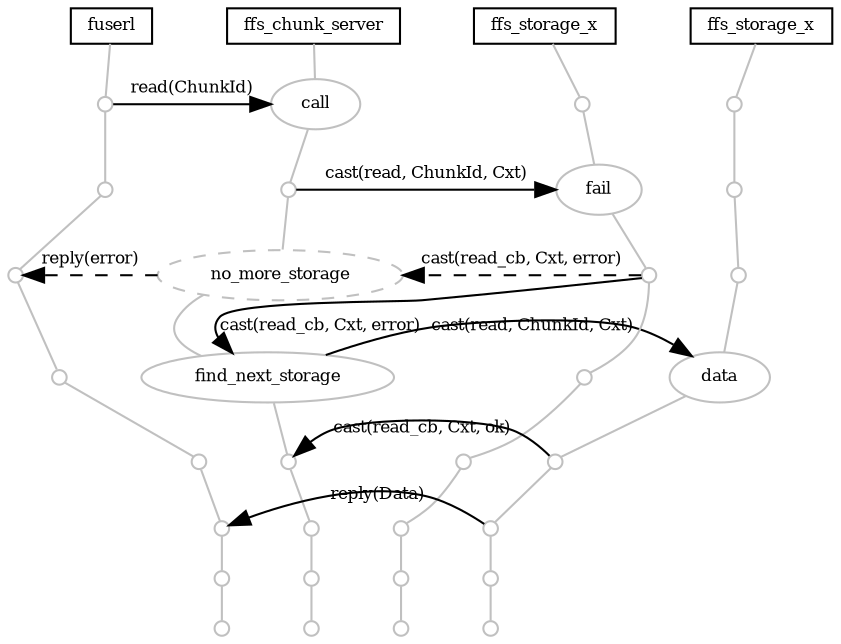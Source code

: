 digraph G{
    ranksep=.1;
    size="7.5,7.5";
    node [fontsize=8, style=point, width=.1, height=.1, color=grey, label=""];
    edge [arrowhead=none, style=filled, color=grey];
    
    p1_0->p1_1;p1_1->p1_2;p1_2->p1_3;p1_3->p1_4;p1_4->p1_5;p1_5->p1_6;p1_6->p1_7;p1_7->p1_8;
    p2_0->p2_1;p2_1->p2_2;p2_2->p2_3;p2_3->p2_4;p2_5->p2_6;p2_4->p2_5;p2_6->p2_7;p2_7->p2_8;
    p3_0->p3_1;p3_1->p3_2;p3_2->p3_3;p3_3->p3_4;p3_4->p3_5;p3_5->p3_6;p3_6->p3_7;p3_7->p3_8;
    p4_0->p4_1;p4_1->p4_2;p4_2->p4_3;p4_3->p4_4;p4_4->p4_5;p4_5->p4_6;p4_6->p4_7;p4_7->p4_8;
    
    p1_0 -> p2_0 -> p3_0 -> p4_0 [style=invis]
    {rank = same; edge[style=invis] p1_0 -> p2_0 -> p3_0 -> p4_0}
    {rank = same; edge[style=invis] p1_1 -> p2_1 -> p3_1 -> p4_1}
    {rank = same; edge[style=invis] p1_2 -> p2_2 -> p3_2 -> p4_2}
    {rank = same; edge[style=invis] p1_3 -> p2_3 -> p3_3 -> p4_3}
    {rank = same; edge[style=invis] p1_4 -> p2_4 -> p3_4 -> p4_4}
    {rank = same; edge[style=invis] p1_5 -> p2_5 -> p3_5 -> p4_5}
    {rank = same; edge[style=invis] p1_6 -> p2_6 -> p3_6 -> p4_6}
    {rank = same; edge[style=invis] p1_7 -> p2_7 -> p3_7 -> p4_7}
    {rank = same; edge[style=invis] p1_8 -> p2_8 -> p3_8 -> p4_8}
    
    edge [style=filled, fontsize=8, weight=0, arrowtail=none,
          arrowhead=normal, color=black];

    // Node names   
    p1_0 [color=black, shape=box, label="fuserl"];
    p2_0 [color=black, shape=box, label="ffs_chunk_server"];
    p3_0 [color=black, shape=box, label="ffs_storage_x"];
    p4_0 [color=black, shape=box, label="ffs_storage_x"];

    // Transitions
    p1_1 -> p2_1 [label="read(ChunkId)"]
    p2_1 [label="call"]
    p2_2 -> p3_2 [label="cast(read, ChunkId, Cxt)"]
    p3_2 [label="fail"]
    p3_3 -> p2_4 [label="cast(read_cb, Cxt, error)"]
    p2_4 [label="find_next_storage"]
    p2_4 -> p4_4 [label="cast(read, ChunkId, Cxt)"]
    p4_4 [label="data"]
    p4_5 -> p2_5 [label="cast(read_cb, Cxt, ok)"]
    p4_6 -> p1_6 [label="reply(Data)"]

    p3_3 -> p2_3 [label="cast(read_cb, Cxt, error)", style=dashed]
    p2_3 [label="no_more_storage", style=dashed]
    p2_3 -> p1_3 [label="reply(error)", style=dashed]
}

